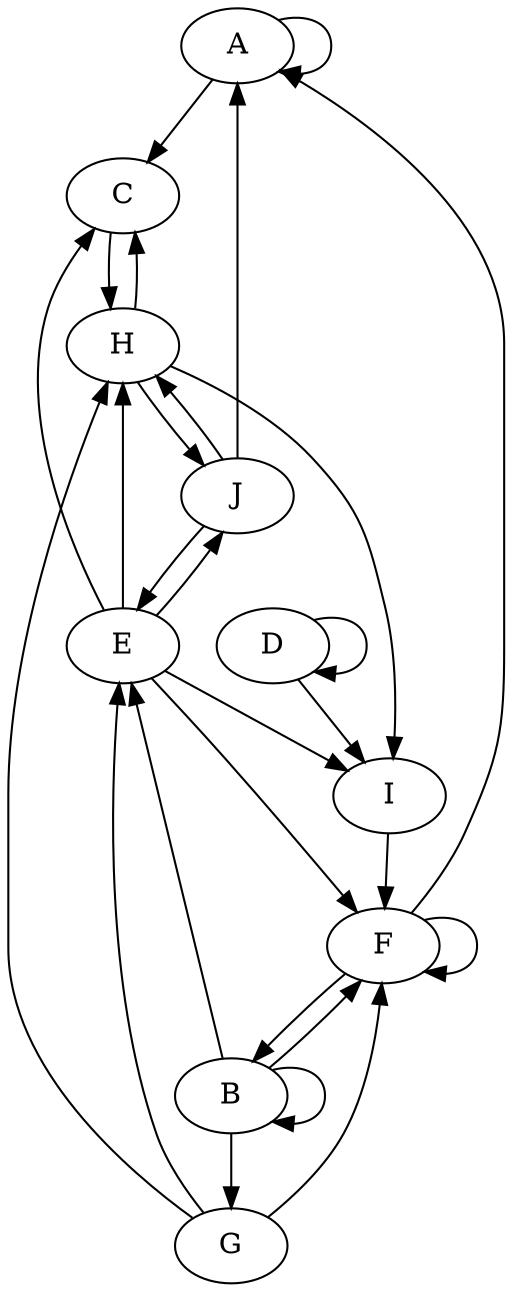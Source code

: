 digraph {
A;
B;
C;
D;
E;
F;
G;
H;
I;
J;
A -> C [weight=10];
A -> A [weight=6];
B -> E [weight=4];
B -> F [weight=9];
B -> G [weight=6];
B -> B [weight=7];
C -> H [weight=8];
D -> I [weight=1];
D -> D [weight=8];
E -> C [weight=9];
E -> F [weight=4];
E -> H [weight=10];
E -> I [weight=4];
E -> J [weight=5];
F -> A [weight=8];
F -> B [weight=4];
F -> F [weight=10];
G -> E [weight=6];
G -> F [weight=8];
G -> H [weight=2];
H -> C [weight=5];
H -> I [weight=4];
H -> J [weight=3];
I -> F [weight=2];
J -> A [weight=8];
J -> E [weight=9];
J -> H [weight=6];
}
